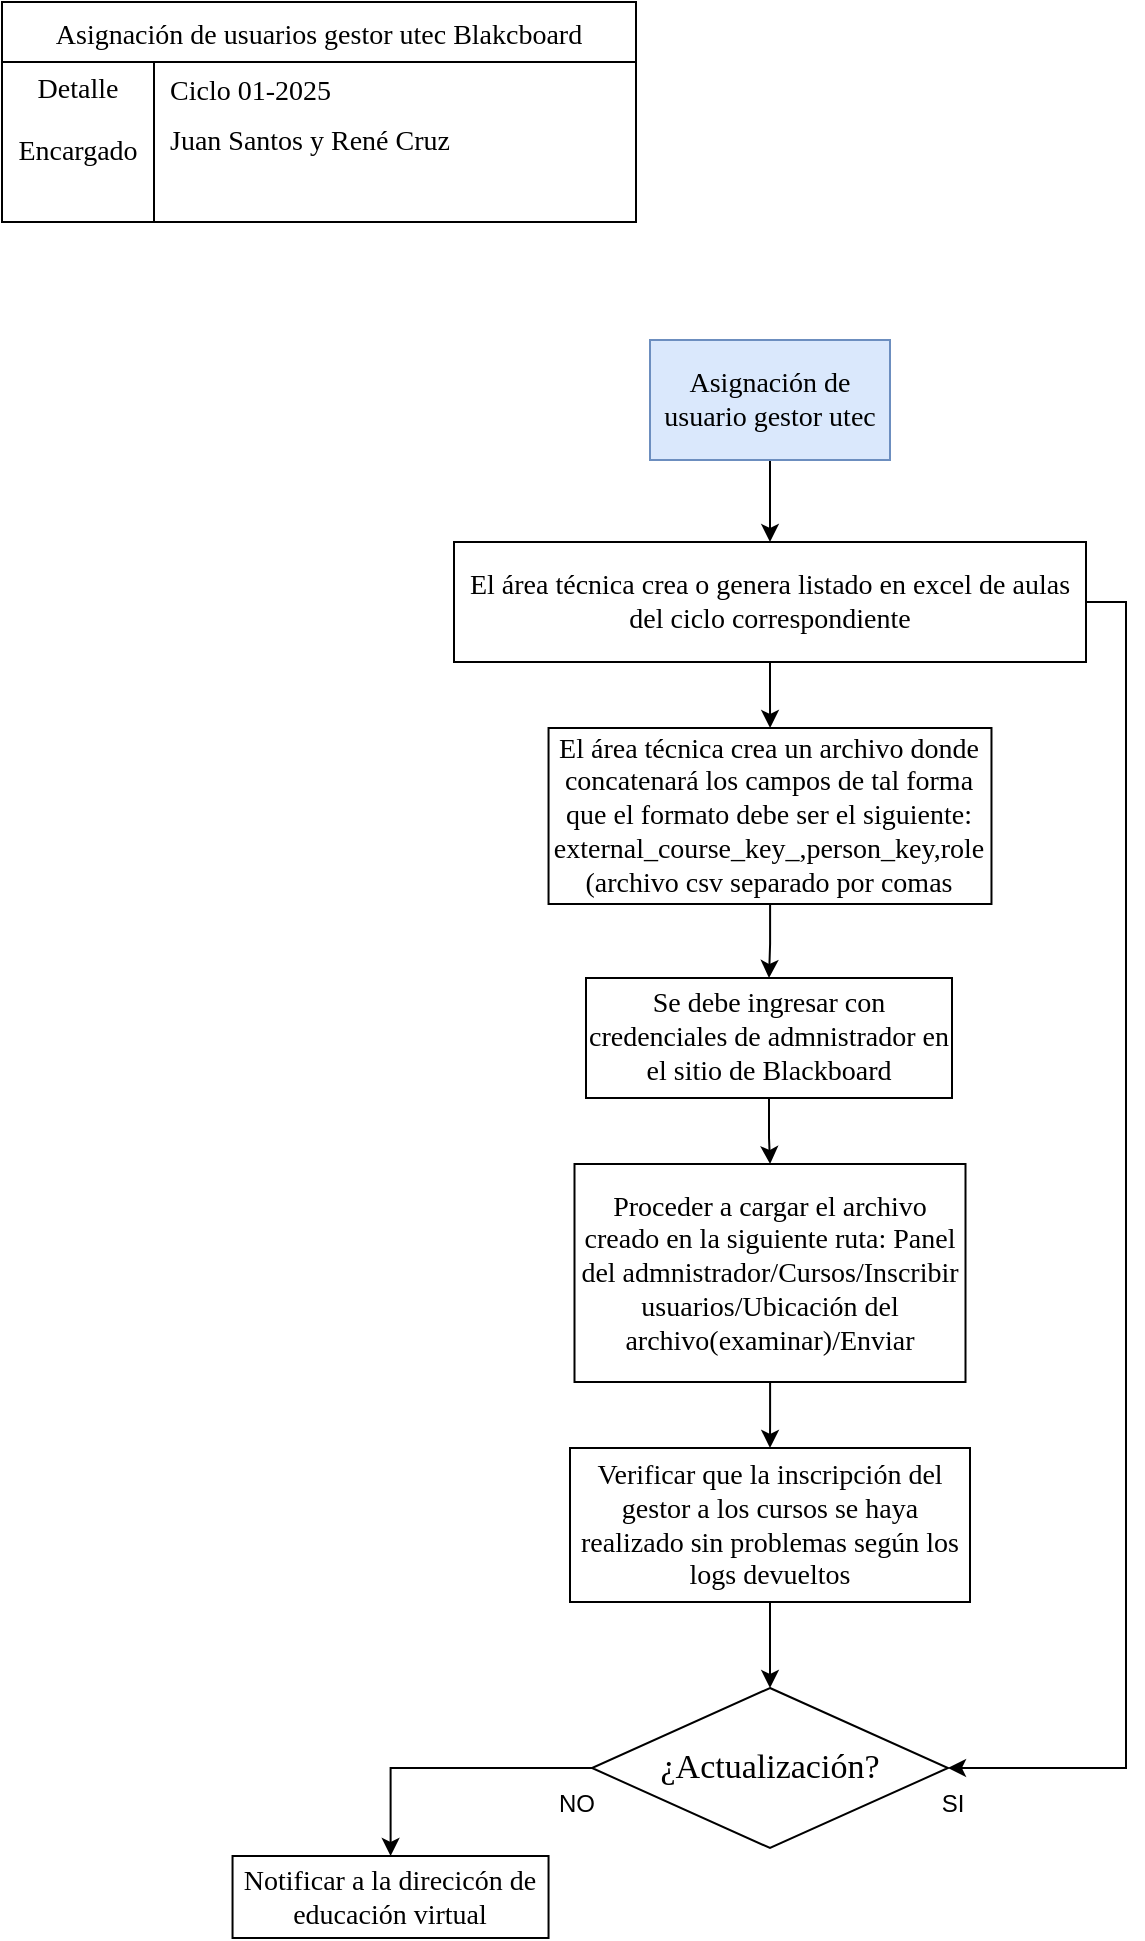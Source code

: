 <mxfile version="28.0.6">
  <diagram name="Página-1" id="TepeOPGRGm3IhVpaREGP">
    <mxGraphModel dx="1426" dy="841" grid="0" gridSize="10" guides="1" tooltips="1" connect="1" arrows="1" fold="1" page="1" pageScale="1" pageWidth="827" pageHeight="1169" math="0" shadow="0">
      <root>
        <mxCell id="0" />
        <mxCell id="1" parent="0" />
        <mxCell id="lXcXFDtrGPvDaCJNn1Lb-1" value="Asignación de usuarios gestor utec Blakcboard" style="shape=table;startSize=30;container=1;collapsible=0;childLayout=tableLayout;fixedRows=1;rowLines=0;fontStyle=0;strokeColor=default;fontSize=14;fontFamily=Times New Roman;" vertex="1" parent="1">
          <mxGeometry x="30" y="30" width="317" height="110" as="geometry" />
        </mxCell>
        <mxCell id="lXcXFDtrGPvDaCJNn1Lb-2" value="" style="shape=tableRow;horizontal=0;startSize=0;swimlaneHead=0;swimlaneBody=0;top=0;left=0;bottom=0;right=0;collapsible=0;dropTarget=0;fillColor=none;points=[[0,0.5],[1,0.5]];portConstraint=eastwest;strokeColor=inherit;fontSize=16;fontFamily=Times New Roman;" vertex="1" parent="lXcXFDtrGPvDaCJNn1Lb-1">
          <mxGeometry y="30" width="317" height="26" as="geometry" />
        </mxCell>
        <mxCell id="lXcXFDtrGPvDaCJNn1Lb-3" value="&lt;font style=&quot;font-size: 14px;&quot;&gt;Detalle&lt;/font&gt;&lt;div&gt;&lt;br&gt;&lt;/div&gt;" style="shape=partialRectangle;html=1;whiteSpace=wrap;connectable=0;fillColor=none;top=0;left=0;bottom=0;right=0;overflow=hidden;pointerEvents=1;strokeColor=inherit;fontSize=16;fontFamily=Times New Roman;" vertex="1" parent="lXcXFDtrGPvDaCJNn1Lb-2">
          <mxGeometry width="76" height="26" as="geometry">
            <mxRectangle width="76" height="26" as="alternateBounds" />
          </mxGeometry>
        </mxCell>
        <mxCell id="lXcXFDtrGPvDaCJNn1Lb-4" value="&lt;font style=&quot;font-size: 14px;&quot;&gt;Ciclo 01-2025&lt;/font&gt;" style="shape=partialRectangle;html=1;whiteSpace=wrap;connectable=0;fillColor=none;top=0;left=0;bottom=0;right=0;align=left;spacingLeft=6;overflow=hidden;strokeColor=inherit;fontSize=16;fontFamily=Times New Roman;" vertex="1" parent="lXcXFDtrGPvDaCJNn1Lb-2">
          <mxGeometry x="76" width="241" height="26" as="geometry">
            <mxRectangle width="241" height="26" as="alternateBounds" />
          </mxGeometry>
        </mxCell>
        <mxCell id="lXcXFDtrGPvDaCJNn1Lb-5" value="" style="shape=tableRow;horizontal=0;startSize=0;swimlaneHead=0;swimlaneBody=0;top=0;left=0;bottom=0;right=0;collapsible=0;dropTarget=0;fillColor=none;points=[[0,0.5],[1,0.5]];portConstraint=eastwest;strokeColor=inherit;fontSize=16;fontFamily=Times New Roman;" vertex="1" parent="lXcXFDtrGPvDaCJNn1Lb-1">
          <mxGeometry y="56" width="317" height="34" as="geometry" />
        </mxCell>
        <mxCell id="lXcXFDtrGPvDaCJNn1Lb-6" value="&lt;font style=&quot;font-size: 14px;&quot;&gt;Encargado&lt;/font&gt;" style="shape=partialRectangle;html=1;whiteSpace=wrap;connectable=0;fillColor=none;top=0;left=0;bottom=0;right=0;overflow=hidden;strokeColor=inherit;fontSize=16;fontFamily=Times New Roman;" vertex="1" parent="lXcXFDtrGPvDaCJNn1Lb-5">
          <mxGeometry width="76" height="34" as="geometry">
            <mxRectangle width="76" height="34" as="alternateBounds" />
          </mxGeometry>
        </mxCell>
        <mxCell id="lXcXFDtrGPvDaCJNn1Lb-7" value="&lt;font style=&quot;font-size: 14px;&quot;&gt;Juan Santos y René Cruz&lt;/font&gt;&lt;div&gt;&lt;br&gt;&lt;/div&gt;" style="shape=partialRectangle;html=1;whiteSpace=wrap;connectable=0;fillColor=none;top=0;left=0;bottom=0;right=0;align=left;spacingLeft=6;overflow=hidden;strokeColor=inherit;fontSize=16;fontFamily=Times New Roman;" vertex="1" parent="lXcXFDtrGPvDaCJNn1Lb-5">
          <mxGeometry x="76" width="241" height="34" as="geometry">
            <mxRectangle width="241" height="34" as="alternateBounds" />
          </mxGeometry>
        </mxCell>
        <mxCell id="lXcXFDtrGPvDaCJNn1Lb-8" value="" style="shape=tableRow;horizontal=0;startSize=0;swimlaneHead=0;swimlaneBody=0;top=0;left=0;bottom=0;right=0;collapsible=0;dropTarget=0;fillColor=none;points=[[0,0.5],[1,0.5]];portConstraint=eastwest;strokeColor=inherit;fontSize=16;fontFamily=Times New Roman;" vertex="1" parent="lXcXFDtrGPvDaCJNn1Lb-1">
          <mxGeometry y="90" width="317" height="20" as="geometry" />
        </mxCell>
        <mxCell id="lXcXFDtrGPvDaCJNn1Lb-9" value="" style="shape=partialRectangle;html=1;whiteSpace=wrap;connectable=0;fillColor=none;top=0;left=0;bottom=0;right=0;overflow=hidden;strokeColor=inherit;fontSize=16;fontFamily=Times New Roman;" vertex="1" parent="lXcXFDtrGPvDaCJNn1Lb-8">
          <mxGeometry width="76" height="20" as="geometry">
            <mxRectangle width="76" height="20" as="alternateBounds" />
          </mxGeometry>
        </mxCell>
        <mxCell id="lXcXFDtrGPvDaCJNn1Lb-10" value="" style="shape=partialRectangle;html=1;whiteSpace=wrap;connectable=0;fillColor=none;top=0;left=0;bottom=0;right=0;align=left;spacingLeft=6;overflow=hidden;strokeColor=inherit;fontSize=16;fontFamily=Times New Roman;" vertex="1" parent="lXcXFDtrGPvDaCJNn1Lb-8">
          <mxGeometry x="76" width="241" height="20" as="geometry">
            <mxRectangle width="241" height="20" as="alternateBounds" />
          </mxGeometry>
        </mxCell>
        <mxCell id="lXcXFDtrGPvDaCJNn1Lb-13" value="" style="edgeStyle=orthogonalEdgeStyle;rounded=0;orthogonalLoop=1;jettySize=auto;html=1;" edge="1" parent="1" source="lXcXFDtrGPvDaCJNn1Lb-11" target="lXcXFDtrGPvDaCJNn1Lb-12">
          <mxGeometry relative="1" as="geometry" />
        </mxCell>
        <mxCell id="lXcXFDtrGPvDaCJNn1Lb-11" value="Asignación de usuario gestor utec" style="rounded=0;whiteSpace=wrap;html=1;fillColor=#dae8fc;strokeColor=#6c8ebf;fontSize=14;fontFamily=Times New Roman;" vertex="1" parent="1">
          <mxGeometry x="354" y="199" width="120" height="60" as="geometry" />
        </mxCell>
        <mxCell id="lXcXFDtrGPvDaCJNn1Lb-15" value="" style="edgeStyle=orthogonalEdgeStyle;rounded=0;orthogonalLoop=1;jettySize=auto;html=1;" edge="1" parent="1" source="lXcXFDtrGPvDaCJNn1Lb-12" target="lXcXFDtrGPvDaCJNn1Lb-14">
          <mxGeometry relative="1" as="geometry" />
        </mxCell>
        <mxCell id="lXcXFDtrGPvDaCJNn1Lb-35" style="edgeStyle=orthogonalEdgeStyle;rounded=0;orthogonalLoop=1;jettySize=auto;html=1;exitX=1;exitY=0.5;exitDx=0;exitDy=0;entryX=1;entryY=0.5;entryDx=0;entryDy=0;" edge="1" parent="1" source="lXcXFDtrGPvDaCJNn1Lb-12" target="lXcXFDtrGPvDaCJNn1Lb-24">
          <mxGeometry relative="1" as="geometry" />
        </mxCell>
        <mxCell id="lXcXFDtrGPvDaCJNn1Lb-12" value="El área técnica crea o genera listado en excel de aulas del ciclo correspondiente" style="whiteSpace=wrap;html=1;fontSize=14;fontFamily=Times New Roman;rounded=0;" vertex="1" parent="1">
          <mxGeometry x="256" y="300" width="316" height="60" as="geometry" />
        </mxCell>
        <mxCell id="lXcXFDtrGPvDaCJNn1Lb-17" value="" style="edgeStyle=orthogonalEdgeStyle;rounded=0;orthogonalLoop=1;jettySize=auto;html=1;" edge="1" parent="1" source="lXcXFDtrGPvDaCJNn1Lb-14" target="lXcXFDtrGPvDaCJNn1Lb-16">
          <mxGeometry relative="1" as="geometry" />
        </mxCell>
        <mxCell id="lXcXFDtrGPvDaCJNn1Lb-14" value="El área técnica crea un archivo donde concatenará los campos de tal forma que el formato debe ser el siguiente: external_course_key_,person_key,role (archivo csv separado por comas" style="whiteSpace=wrap;html=1;fontSize=14;fontFamily=Times New Roman;rounded=0;" vertex="1" parent="1">
          <mxGeometry x="303.27" y="393" width="221.47" height="88" as="geometry" />
        </mxCell>
        <mxCell id="lXcXFDtrGPvDaCJNn1Lb-19" value="" style="edgeStyle=orthogonalEdgeStyle;rounded=0;orthogonalLoop=1;jettySize=auto;html=1;" edge="1" parent="1" source="lXcXFDtrGPvDaCJNn1Lb-16" target="lXcXFDtrGPvDaCJNn1Lb-18">
          <mxGeometry relative="1" as="geometry" />
        </mxCell>
        <mxCell id="lXcXFDtrGPvDaCJNn1Lb-16" value="Se debe ingresar con credenciales de admnistrador en el sitio de Blackboard" style="whiteSpace=wrap;html=1;fontSize=14;fontFamily=Times New Roman;rounded=0;" vertex="1" parent="1">
          <mxGeometry x="322" y="518" width="183" height="60" as="geometry" />
        </mxCell>
        <mxCell id="lXcXFDtrGPvDaCJNn1Lb-21" value="" style="edgeStyle=orthogonalEdgeStyle;rounded=0;orthogonalLoop=1;jettySize=auto;html=1;" edge="1" parent="1" source="lXcXFDtrGPvDaCJNn1Lb-18" target="lXcXFDtrGPvDaCJNn1Lb-20">
          <mxGeometry relative="1" as="geometry" />
        </mxCell>
        <mxCell id="lXcXFDtrGPvDaCJNn1Lb-18" value="Proceder a cargar el archivo creado en la siguiente ruta: Panel del admnistrador/Cursos/Inscribir usuarios/Ubicación del archivo(examinar)/Enviar" style="whiteSpace=wrap;html=1;fontSize=14;fontFamily=Times New Roman;rounded=0;" vertex="1" parent="1">
          <mxGeometry x="316.25" y="611" width="195.5" height="109" as="geometry" />
        </mxCell>
        <mxCell id="lXcXFDtrGPvDaCJNn1Lb-25" value="" style="edgeStyle=orthogonalEdgeStyle;rounded=0;orthogonalLoop=1;jettySize=auto;html=1;" edge="1" parent="1" source="lXcXFDtrGPvDaCJNn1Lb-20" target="lXcXFDtrGPvDaCJNn1Lb-24">
          <mxGeometry relative="1" as="geometry" />
        </mxCell>
        <mxCell id="lXcXFDtrGPvDaCJNn1Lb-20" value="Verificar que la inscripción del gestor a los cursos se haya realizado sin problemas según los logs devueltos" style="whiteSpace=wrap;html=1;fontSize=14;fontFamily=Times New Roman;rounded=0;" vertex="1" parent="1">
          <mxGeometry x="314" y="753" width="200" height="77" as="geometry" />
        </mxCell>
        <mxCell id="lXcXFDtrGPvDaCJNn1Lb-38" value="" style="edgeStyle=orthogonalEdgeStyle;rounded=0;orthogonalLoop=1;jettySize=auto;html=1;" edge="1" parent="1" source="lXcXFDtrGPvDaCJNn1Lb-24" target="lXcXFDtrGPvDaCJNn1Lb-37">
          <mxGeometry relative="1" as="geometry" />
        </mxCell>
        <mxCell id="lXcXFDtrGPvDaCJNn1Lb-24" value="&lt;font style=&quot;font-size: 17px;&quot;&gt;¿Actualización?&lt;/font&gt;" style="rhombus;whiteSpace=wrap;html=1;fontSize=14;fontFamily=Times New Roman;rounded=0;" vertex="1" parent="1">
          <mxGeometry x="325" y="873" width="178" height="80" as="geometry" />
        </mxCell>
        <mxCell id="lXcXFDtrGPvDaCJNn1Lb-36" value="SI" style="text;html=1;align=center;verticalAlign=middle;resizable=0;points=[];autosize=1;strokeColor=none;fillColor=none;" vertex="1" parent="1">
          <mxGeometry x="490" y="918" width="29" height="26" as="geometry" />
        </mxCell>
        <mxCell id="lXcXFDtrGPvDaCJNn1Lb-37" value="Notificar a la direcicón de educación virtual" style="whiteSpace=wrap;html=1;fontSize=14;fontFamily=Times New Roman;rounded=0;" vertex="1" parent="1">
          <mxGeometry x="145.27" y="957" width="158" height="41" as="geometry" />
        </mxCell>
        <mxCell id="lXcXFDtrGPvDaCJNn1Lb-39" value="NO" style="text;html=1;align=center;verticalAlign=middle;resizable=0;points=[];autosize=1;strokeColor=none;fillColor=none;" vertex="1" parent="1">
          <mxGeometry x="299" y="918" width="36" height="26" as="geometry" />
        </mxCell>
      </root>
    </mxGraphModel>
  </diagram>
</mxfile>
